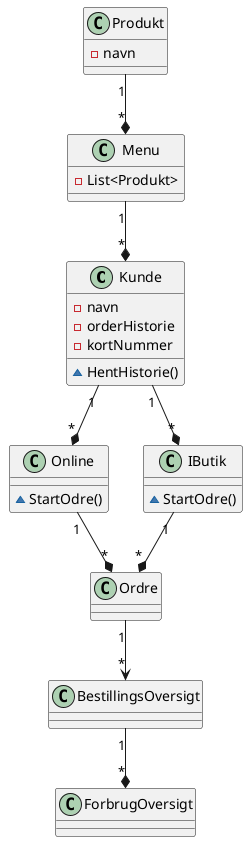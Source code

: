 @startuml
class Kunde {
-navn
-orderHistorie
-kortNummer

~HentHistorie()
}

class Menu{
-List<Produkt>
}

class Produkt {
-navn
}

class Online {
~StartOdre()
}

class IButik{
~StartOdre()
}

class Ordre {

}

class BestillingsOversigt {

}

class ForbrugOversigt {

}


Produkt "1" --* "*" Menu
Menu "1" --* "*" Kunde
Kunde "1" --* "*" Online
Kunde "1" --* "*" IButik
Online "1" --* "*" Ordre
IButik "1" --* "*" Ordre
Ordre "1" --> "*" BestillingsOversigt
BestillingsOversigt "1" --* "*" ForbrugOversigt
@enduml
